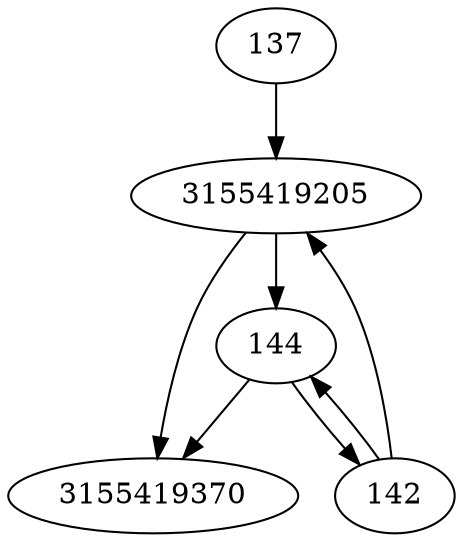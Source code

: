 strict digraph  {
3155419205;
137;
3155419370;
142;
144;
3155419205 -> 3155419370;
3155419205 -> 144;
137 -> 3155419205;
142 -> 144;
142 -> 3155419205;
144 -> 142;
144 -> 3155419370;
}
